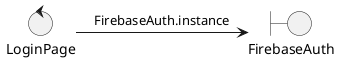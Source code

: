 @startuml
control LoginPage
boundary FirebaseAuth

(LoginPage) -> (FirebaseAuth): FirebaseAuth.instance
@enduml
